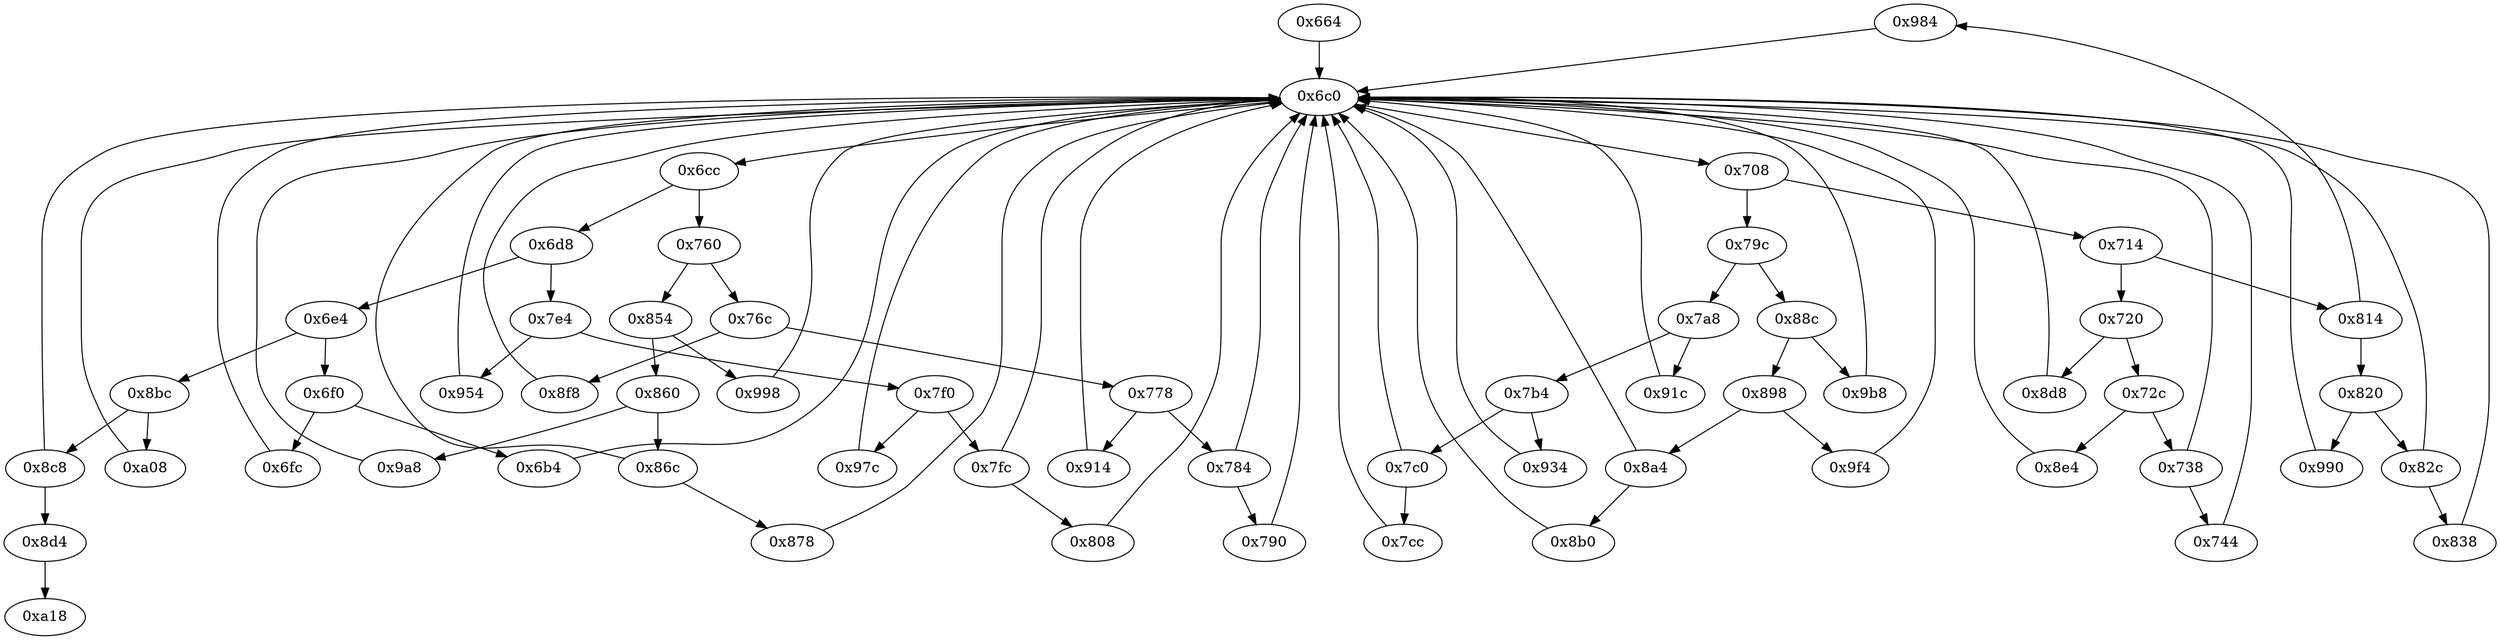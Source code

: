 strict digraph "" {
	"0x984"	 [opcode="[u'mov', u'mov', u'b']"];
	"0x6c0"	 [opcode="[u'ldr', u'cmp', u'b']"];
	"0x984" -> "0x6c0";
	"0x6fc"	 [opcode="[u'ldr', u'ldr', u'b']"];
	"0x6fc" -> "0x6c0";
	"0x7fc"	 [opcode="[u'ldr', u'cmp', u'b']"];
	"0x808"	 [opcode="[u'ldr', u'ldr', u'b']"];
	"0x7fc" -> "0x808";
	"0x7fc" -> "0x6c0";
	"0xa08"	 [opcode="[u'ldr', u'mov', u'mov', u'b']"];
	"0xa08" -> "0x6c0";
	"0x784"	 [opcode="[u'ldr', u'cmp', u'b']"];
	"0x784" -> "0x6c0";
	"0x790"	 [opcode="[u'ldr', u'mov', u'b']"];
	"0x784" -> "0x790";
	"0x8f8"	 [opcode="[u'ldr', u'add', u'ldr', u'ldr', u'bl', u'ldr', u'b']"];
	"0x8f8" -> "0x6c0";
	"0x8d8"	 [opcode="[u'mov', u'mov', u'b']"];
	"0x8d8" -> "0x6c0";
	"0x8b0"	 [opcode="[u'ldr', u'mov', u'b']"];
	"0x8b0" -> "0x6c0";
	"0x860"	 [opcode="[u'ldr', u'cmp', u'b']"];
	"0x86c"	 [opcode="[u'ldr', u'cmp', u'b']"];
	"0x860" -> "0x86c";
	"0x9a8"	 [opcode="[u'ldr', u'ldr', u'mov', u'b']"];
	"0x860" -> "0x9a8";
	"0x7a8"	 [opcode="[u'ldr', u'cmp', u'b']"];
	"0x91c"	 [opcode="[u'ldrb', u'ldr', u'ldr', u'cmp', u'mov', u'b']"];
	"0x7a8" -> "0x91c";
	"0x7b4"	 [opcode="[u'ldr', u'cmp', u'b']"];
	"0x7a8" -> "0x7b4";
	"0x79c"	 [opcode="[u'ldr', u'cmp', u'b']"];
	"0x79c" -> "0x7a8";
	"0x88c"	 [opcode="[u'ldr', u'cmp', u'b']"];
	"0x79c" -> "0x88c";
	"0x6e4"	 [opcode="[u'ldr', u'cmp', u'b']"];
	"0x8bc"	 [opcode="[u'ldr', u'cmp', u'b']"];
	"0x6e4" -> "0x8bc";
	"0x6f0"	 [opcode="[u'ldr', u'cmp', u'b']"];
	"0x6e4" -> "0x6f0";
	"0x8d4"	 [opcode="[u'b']"];
	"0xa18"	 [opcode="[u'ldr', u'ldr', u'ldr', u'ldr', u'sub', u'mov', u'sub', u'pop']"];
	"0x8d4" -> "0xa18";
	"0x9b8"	 [opcode="[u'ldr', u'asr', u'add', u'bic', u'sub', u'add', u'str', u'ldr', u'add', u'str', u'ldr', u'add', u'str', u'ldr', u'b']"];
	"0x9b8" -> "0x6c0";
	"0x7c0"	 [opcode="[u'ldr', u'cmp', u'b']"];
	"0x7c0" -> "0x6c0";
	"0x7cc"	 [opcode="[u'ldr', u'ldr', u'ldrb', u'str', u'ldr', u'b']"];
	"0x7c0" -> "0x7cc";
	"0x820"	 [opcode="[u'ldr', u'cmp', u'b']"];
	"0x990"	 [opcode="[u'ldr', u'b']"];
	"0x820" -> "0x990";
	"0x82c"	 [opcode="[u'ldr', u'cmp', u'b']"];
	"0x820" -> "0x82c";
	"0x714"	 [opcode="[u'ldr', u'cmp', u'b']"];
	"0x814"	 [opcode="[u'ldr', u'cmp', u'b']"];
	"0x714" -> "0x814";
	"0x720"	 [opcode="[u'ldr', u'cmp', u'b']"];
	"0x714" -> "0x720";
	"0x738"	 [opcode="[u'ldr', u'cmp', u'b']"];
	"0x738" -> "0x6c0";
	"0x744"	 [opcode="[u'ldr', u'cmp', u'mov', u'mov', u'strb', u'ldr', u'b']"];
	"0x738" -> "0x744";
	"0x7e4"	 [opcode="[u'ldr', u'cmp', u'b']"];
	"0x7f0"	 [opcode="[u'ldr', u'cmp', u'b']"];
	"0x7e4" -> "0x7f0";
	"0x954"	 [opcode="[u'ldr', u'ldr', u'str', u'ldr', u'asr', u'add', u'asr', u'str', u'ldr', u'b']"];
	"0x7e4" -> "0x954";
	"0x808" -> "0x6c0";
	"0x708"	 [opcode="[u'ldr', u'cmp', u'b']"];
	"0x6c0" -> "0x708";
	"0x6cc"	 [opcode="[u'ldr', u'cmp', u'b']"];
	"0x6c0" -> "0x6cc";
	"0x91c" -> "0x6c0";
	"0x778"	 [opcode="[u'ldr', u'cmp', u'b']"];
	"0x778" -> "0x784";
	"0x914"	 [opcode="[u'ldr', u'b']"];
	"0x778" -> "0x914";
	"0x9f4"	 [opcode="[u'ldr', u'ldr', u'bl', u'ldr', u'b']"];
	"0x9f4" -> "0x6c0";
	"0x76c"	 [opcode="[u'ldr', u'cmp', u'b']"];
	"0x76c" -> "0x8f8";
	"0x76c" -> "0x778";
	"0x97c"	 [opcode="[u'ldr', u'b']"];
	"0x97c" -> "0x6c0";
	"0x72c"	 [opcode="[u'ldr', u'cmp', u'b']"];
	"0x72c" -> "0x738";
	"0x8e4"	 [opcode="[u'ldr', u'sub', u'str', u'ldr', u'b']"];
	"0x72c" -> "0x8e4";
	"0x8bc" -> "0xa08";
	"0x8c8"	 [opcode="[u'ldr', u'cmp', u'b']"];
	"0x8bc" -> "0x8c8";
	"0x86c" -> "0x6c0";
	"0x878"	 [opcode="[u'ldr', u'sub', u'str', u'ldr', u'b']"];
	"0x86c" -> "0x878";
	"0x790" -> "0x6c0";
	"0x7cc" -> "0x6c0";
	"0x814" -> "0x984";
	"0x814" -> "0x820";
	"0x88c" -> "0x9b8";
	"0x898"	 [opcode="[u'ldr', u'cmp', u'b']"];
	"0x88c" -> "0x898";
	"0x6f0" -> "0x6fc";
	"0x6b4"	 [opcode="[u'ldr', u'cmp', u'ldr']"];
	"0x6f0" -> "0x6b4";
	"0x8a4"	 [opcode="[u'ldr', u'cmp', u'b']"];
	"0x8a4" -> "0x8b0";
	"0x8a4" -> "0x6c0";
	"0x7f0" -> "0x7fc";
	"0x7f0" -> "0x97c";
	"0x898" -> "0x9f4";
	"0x898" -> "0x8a4";
	"0x6d8"	 [opcode="[u'ldr', u'cmp', u'b']"];
	"0x6d8" -> "0x6e4";
	"0x6d8" -> "0x7e4";
	"0x878" -> "0x6c0";
	"0x760"	 [opcode="[u'ldr', u'cmp', u'b']"];
	"0x760" -> "0x76c";
	"0x854"	 [opcode="[u'ldr', u'cmp', u'b']"];
	"0x760" -> "0x854";
	"0x9a8" -> "0x6c0";
	"0x7b4" -> "0x7c0";
	"0x934"	 [opcode="[u'str', u'str', u'ldr', u'ldr', u'ldr', u'cmp', u'mov', u'b']"];
	"0x7b4" -> "0x934";
	"0x8e4" -> "0x6c0";
	"0x934" -> "0x6c0";
	"0x990" -> "0x6c0";
	"0x838"	 [opcode="[u'str', u'ldr', u'ldr', u'ldr', u'cmp', u'mov', u'b']"];
	"0x838" -> "0x6c0";
	"0x664"	 [opcode="[u'push', u'add', u'sub', u'str', u'ldr', u'str', u'ldr', u'ldr', u'add', u'ldr', u'str', u'ldr', u'ldr', u'ldr', u'ldr', u'str', \
u'ldr', u'add', u'str', u'b']"];
	"0x664" -> "0x6c0";
	"0x914" -> "0x6c0";
	"0x720" -> "0x8d8";
	"0x720" -> "0x72c";
	"0x6b4" -> "0x6c0";
	"0x708" -> "0x79c";
	"0x708" -> "0x714";
	"0x854" -> "0x860";
	"0x998"	 [opcode="[u'add', u'str', u'ldr', u'b']"];
	"0x854" -> "0x998";
	"0x82c" -> "0x6c0";
	"0x82c" -> "0x838";
	"0x998" -> "0x6c0";
	"0x954" -> "0x6c0";
	"0x8c8" -> "0x8d4";
	"0x8c8" -> "0x6c0";
	"0x744" -> "0x6c0";
	"0x6cc" -> "0x6d8";
	"0x6cc" -> "0x760";
}
